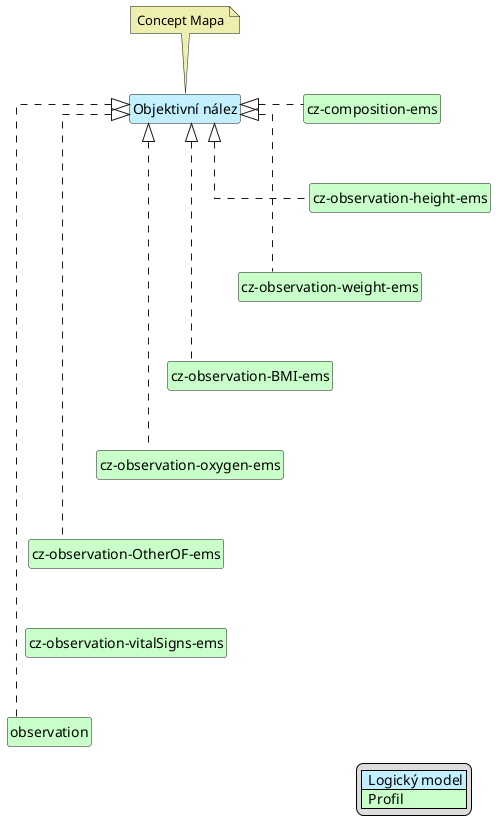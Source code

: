 @startuml
hide circle
hide stereotype
hide members
hide methods
skinparam linetype ortho
skinparam class {
BackgroundColor<<LogicalModel>> #APPLICATION
BackgroundColor<<Profile>> #TECHNOLOGY
}
legend right
| <#APPLICATION>  Logický model |
| <#TECHNOLOGY>  Profil |
endlegend

class "Objektivní nález" <<LogicalModel>> [[StructureDefinition-LogObjectiveFindingsEmsCz.html]]
note top #EEEEAE [[ConceptMap-FindingsEMS2FHIR-cz.html]]
Concept Mapa
endnote

class "cz-composition-ems" <<Profile>> [[StructureDefinition-cz-composition-ems.html]]
class "cz-observation-height-ems" <<Profile>> [[StructureDefinition-cz-observation-height-ems.html]]
class "cz-observation-weight-ems" <<Profile>> [[StructureDefinition-cz-observation-weight-ems.html]]
class "cz-observation-BMI-ems" <<Profile>> [[StructureDefinition-cz-observation-BMI-ems.html]]
class "cz-observation-vitalSigns-ems" <<Profile>> [[StructureDefinition-cz-observation-vitalSigns-ems.html]]
class "cz-observation-oxygen-ems" <<Profile>> [[StructureDefinition-cz-observation-oxygen-ems.html]]
class "cz-observation-OtherOF-ems" <<Profile>> [[StructureDefinition-cz-observation-OtherOF-ems.html]]
class "observation" <<Profile>> [[https://hl7.org/fhir/R4/observation.html]]

"Objektivní nález" <|. "cz-composition-ems"
"Objektivní nález" <|. "cz-observation-height-ems"
"Objektivní nález" <|. "cz-observation-weight-ems"
"Objektivní nález" <|. "cz-observation-BMI-ems"
"Objektivní nález" <|. "cz-observation-oxygen-ems"
"Objektivní nález" <|. "cz-observation-OtherOF-ems"
"Objektivní nález" <|. "observation"

"cz-composition-ems" -d[hidden]-> "cz-observation-height-ems"
"cz-observation-height-ems" -d[hidden]-> "cz-observation-weight-ems"
"cz-observation-weight-ems" -d[hidden]-> "cz-observation-BMI-ems"
"cz-observation-BMI-ems" -d[hidden]-> "cz-observation-oxygen-ems"
"cz-observation-oxygen-ems" -d[hidden]-> "cz-observation-OtherOF-ems"
"cz-observation-OtherOF-ems" -d[hidden]-> "cz-observation-vitalSigns-ems"
"cz-observation-vitalSigns-ems" -d[hidden]-> "observation"

@enduml
